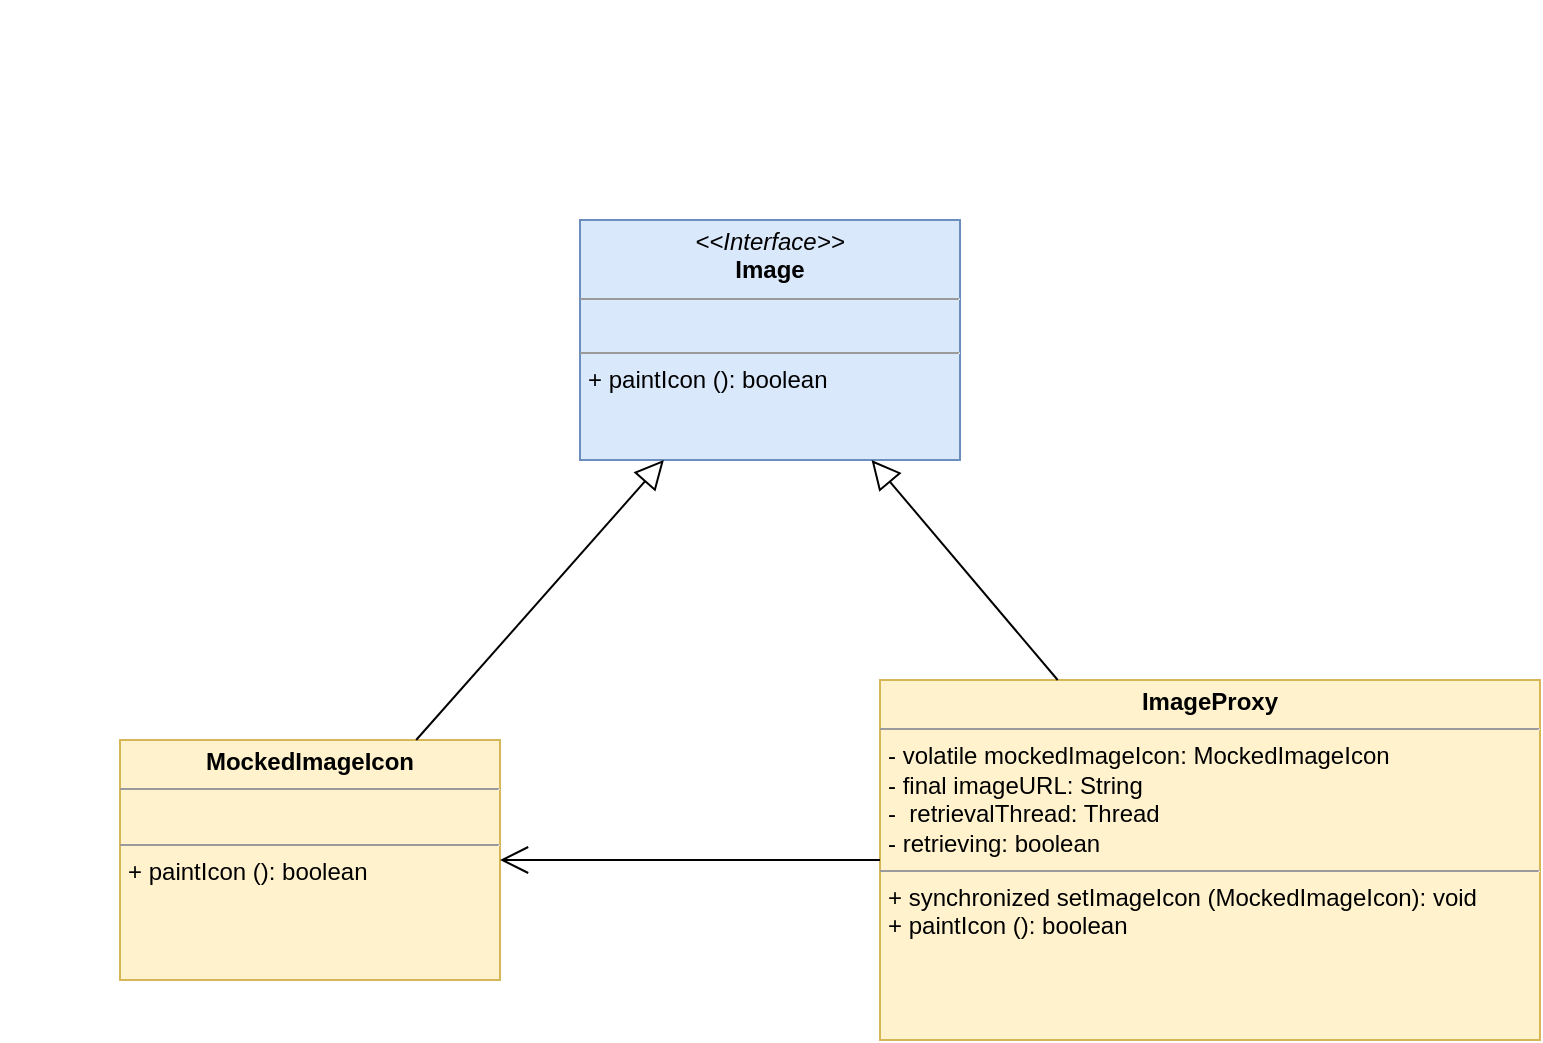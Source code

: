 <mxfile version="20.4.0" type="device"><diagram id="iDZspWQJ_WU5028WX32c" name="Page-1"><mxGraphModel dx="1422" dy="766" grid="1" gridSize="10" guides="1" tooltips="1" connect="1" arrows="1" fold="1" page="1" pageScale="1" pageWidth="850" pageHeight="1100" math="0" shadow="0"><root><mxCell id="0"/><mxCell id="1" parent="0"/><mxCell id="yFrt45a8DCjQGFKp5jyt-1" value="&lt;h1&gt;Virtual Proxy Pattern&lt;/h1&gt;Head First, Design Patterns, Building Extensible &amp;amp; Maintainable Object-Oriented Software, Second Edition, O'Reilly, 2020.&lt;p&gt;3.&lt;/p&gt;" style="text;html=1;strokeColor=none;fillColor=none;spacing=5;spacingTop=-20;whiteSpace=wrap;overflow=hidden;rounded=0;fontColor=#FFFFFF;" vertex="1" parent="1"><mxGeometry x="20" y="20" width="610" height="90" as="geometry"/></mxCell><mxCell id="yFrt45a8DCjQGFKp5jyt-2" value="&lt;p style=&quot;margin:0px;margin-top:4px;text-align:center;&quot;&gt;&lt;i&gt;&amp;lt;&amp;lt;Interface&amp;gt;&amp;gt;&lt;/i&gt;&lt;br&gt;&lt;b&gt;Image&lt;/b&gt;&lt;/p&gt;&lt;hr size=&quot;1&quot;&gt;&lt;p style=&quot;margin:0px;margin-left:4px;&quot;&gt;&lt;br&gt;&lt;/p&gt;&lt;hr size=&quot;1&quot;&gt;&lt;p style=&quot;margin:0px;margin-left:4px;&quot;&gt;+ paintIcon (): boolean&lt;br&gt;&lt;/p&gt;" style="verticalAlign=top;align=left;overflow=fill;fontSize=12;fontFamily=Helvetica;html=1;fillColor=#dae8fc;strokeColor=#6c8ebf;fontColor=#000000;" vertex="1" parent="1"><mxGeometry x="310" y="120" width="190" height="120" as="geometry"/></mxCell><mxCell id="yFrt45a8DCjQGFKp5jyt-3" value="&lt;p style=&quot;margin:0px;margin-top:4px;text-align:center;&quot;&gt;&lt;b&gt;MockedImageIcon&lt;/b&gt;&lt;/p&gt;&lt;hr size=&quot;1&quot;&gt;&lt;p style=&quot;margin:0px;margin-left:4px;&quot;&gt;&lt;br&gt;&lt;/p&gt;&lt;hr size=&quot;1&quot;&gt;&lt;p style=&quot;margin:0px;margin-left:4px;&quot;&gt;+ paintIcon (): boolean&lt;br&gt;&lt;/p&gt;" style="verticalAlign=top;align=left;overflow=fill;fontSize=12;fontFamily=Helvetica;html=1;fillColor=#fff2cc;strokeColor=#d6b656;fontColor=#000000;" vertex="1" parent="1"><mxGeometry x="80" y="380" width="190" height="120" as="geometry"/></mxCell><mxCell id="yFrt45a8DCjQGFKp5jyt-4" value="&lt;p style=&quot;margin:0px;margin-top:4px;text-align:center;&quot;&gt;&lt;b&gt;ImageProxy&lt;/b&gt;&lt;/p&gt;&lt;hr size=&quot;1&quot;&gt;&lt;p style=&quot;margin:0px;margin-left:4px;&quot;&gt;- volatile mockedImageIcon: MockedImageIcon&lt;/p&gt;&lt;p style=&quot;margin:0px;margin-left:4px;&quot;&gt;- final imageURL: String&lt;/p&gt;&lt;p style=&quot;margin:0px;margin-left:4px;&quot;&gt;-&amp;nbsp; retrievalThread: Thread&lt;/p&gt;&lt;p style=&quot;margin:0px;margin-left:4px;&quot;&gt;- retrieving: boolean&lt;/p&gt;&lt;hr size=&quot;1&quot;&gt;&lt;p style=&quot;margin:0px;margin-left:4px;&quot;&gt;+ synchronized setImageIcon (MockedImageIcon): void&lt;/p&gt;&lt;p style=&quot;margin:0px;margin-left:4px;&quot;&gt;+ paintIcon (): boolean&lt;br&gt;&lt;/p&gt;" style="verticalAlign=top;align=left;overflow=fill;fontSize=12;fontFamily=Helvetica;html=1;fillColor=#fff2cc;strokeColor=#d6b656;fontColor=#000000;" vertex="1" parent="1"><mxGeometry x="460" y="350" width="330" height="180" as="geometry"/></mxCell><mxCell id="yFrt45a8DCjQGFKp5jyt-5" value="" style="endArrow=block;endFill=0;endSize=12;html=1;rounded=0;" edge="1" parent="1" source="yFrt45a8DCjQGFKp5jyt-4" target="yFrt45a8DCjQGFKp5jyt-2"><mxGeometry width="160" relative="1" as="geometry"><mxPoint x="380" y="290" as="sourcePoint"/><mxPoint x="540" y="290" as="targetPoint"/></mxGeometry></mxCell><mxCell id="yFrt45a8DCjQGFKp5jyt-6" value="" style="endArrow=block;endFill=0;endSize=12;html=1;rounded=0;" edge="1" parent="1" source="yFrt45a8DCjQGFKp5jyt-3" target="yFrt45a8DCjQGFKp5jyt-2"><mxGeometry width="160" relative="1" as="geometry"><mxPoint x="150" y="300" as="sourcePoint"/><mxPoint x="310" y="300" as="targetPoint"/></mxGeometry></mxCell><mxCell id="yFrt45a8DCjQGFKp5jyt-7" value="" style="endArrow=open;endFill=1;endSize=12;html=1;rounded=0;" edge="1" parent="1" source="yFrt45a8DCjQGFKp5jyt-4" target="yFrt45a8DCjQGFKp5jyt-3"><mxGeometry width="160" relative="1" as="geometry"><mxPoint x="230" y="530" as="sourcePoint"/><mxPoint x="390" y="530" as="targetPoint"/></mxGeometry></mxCell></root></mxGraphModel></diagram></mxfile>